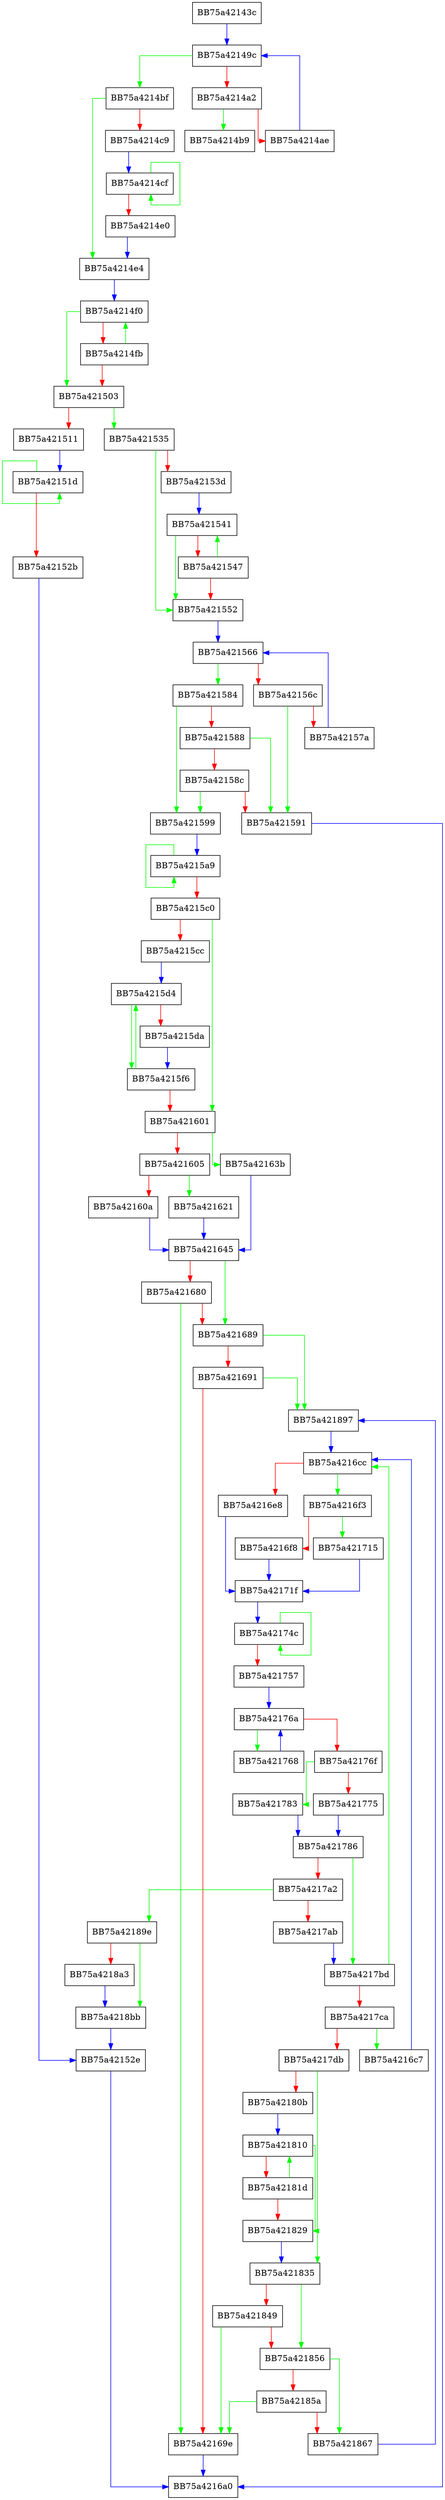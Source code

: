 digraph inflate_table {
  node [shape="box"];
  graph [splines=ortho];
  BB75a42143c -> BB75a42149c [color="blue"];
  BB75a42149c -> BB75a4214bf [color="green"];
  BB75a42149c -> BB75a4214a2 [color="red"];
  BB75a4214a2 -> BB75a4214b9 [color="green"];
  BB75a4214a2 -> BB75a4214ae [color="red"];
  BB75a4214ae -> BB75a42149c [color="blue"];
  BB75a4214bf -> BB75a4214e4 [color="green"];
  BB75a4214bf -> BB75a4214c9 [color="red"];
  BB75a4214c9 -> BB75a4214cf [color="blue"];
  BB75a4214cf -> BB75a4214cf [color="green"];
  BB75a4214cf -> BB75a4214e0 [color="red"];
  BB75a4214e0 -> BB75a4214e4 [color="blue"];
  BB75a4214e4 -> BB75a4214f0 [color="blue"];
  BB75a4214f0 -> BB75a421503 [color="green"];
  BB75a4214f0 -> BB75a4214fb [color="red"];
  BB75a4214fb -> BB75a4214f0 [color="green"];
  BB75a4214fb -> BB75a421503 [color="red"];
  BB75a421503 -> BB75a421535 [color="green"];
  BB75a421503 -> BB75a421511 [color="red"];
  BB75a421511 -> BB75a42151d [color="blue"];
  BB75a42151d -> BB75a42151d [color="green"];
  BB75a42151d -> BB75a42152b [color="red"];
  BB75a42152b -> BB75a42152e [color="blue"];
  BB75a42152e -> BB75a4216a0 [color="blue"];
  BB75a421535 -> BB75a421552 [color="green"];
  BB75a421535 -> BB75a42153d [color="red"];
  BB75a42153d -> BB75a421541 [color="blue"];
  BB75a421541 -> BB75a421552 [color="green"];
  BB75a421541 -> BB75a421547 [color="red"];
  BB75a421547 -> BB75a421541 [color="green"];
  BB75a421547 -> BB75a421552 [color="red"];
  BB75a421552 -> BB75a421566 [color="blue"];
  BB75a421566 -> BB75a421584 [color="green"];
  BB75a421566 -> BB75a42156c [color="red"];
  BB75a42156c -> BB75a421591 [color="green"];
  BB75a42156c -> BB75a42157a [color="red"];
  BB75a42157a -> BB75a421566 [color="blue"];
  BB75a421584 -> BB75a421599 [color="green"];
  BB75a421584 -> BB75a421588 [color="red"];
  BB75a421588 -> BB75a421591 [color="green"];
  BB75a421588 -> BB75a42158c [color="red"];
  BB75a42158c -> BB75a421599 [color="green"];
  BB75a42158c -> BB75a421591 [color="red"];
  BB75a421591 -> BB75a4216a0 [color="blue"];
  BB75a421599 -> BB75a4215a9 [color="blue"];
  BB75a4215a9 -> BB75a4215a9 [color="green"];
  BB75a4215a9 -> BB75a4215c0 [color="red"];
  BB75a4215c0 -> BB75a421601 [color="green"];
  BB75a4215c0 -> BB75a4215cc [color="red"];
  BB75a4215cc -> BB75a4215d4 [color="blue"];
  BB75a4215d4 -> BB75a4215f6 [color="green"];
  BB75a4215d4 -> BB75a4215da [color="red"];
  BB75a4215da -> BB75a4215f6 [color="blue"];
  BB75a4215f6 -> BB75a4215d4 [color="green"];
  BB75a4215f6 -> BB75a421601 [color="red"];
  BB75a421601 -> BB75a42163b [color="green"];
  BB75a421601 -> BB75a421605 [color="red"];
  BB75a421605 -> BB75a421621 [color="green"];
  BB75a421605 -> BB75a42160a [color="red"];
  BB75a42160a -> BB75a421645 [color="blue"];
  BB75a421621 -> BB75a421645 [color="blue"];
  BB75a42163b -> BB75a421645 [color="blue"];
  BB75a421645 -> BB75a421689 [color="green"];
  BB75a421645 -> BB75a421680 [color="red"];
  BB75a421680 -> BB75a42169e [color="green"];
  BB75a421680 -> BB75a421689 [color="red"];
  BB75a421689 -> BB75a421897 [color="green"];
  BB75a421689 -> BB75a421691 [color="red"];
  BB75a421691 -> BB75a421897 [color="green"];
  BB75a421691 -> BB75a42169e [color="red"];
  BB75a42169e -> BB75a4216a0 [color="blue"];
  BB75a4216c7 -> BB75a4216cc [color="blue"];
  BB75a4216cc -> BB75a4216f3 [color="green"];
  BB75a4216cc -> BB75a4216e8 [color="red"];
  BB75a4216e8 -> BB75a42171f [color="blue"];
  BB75a4216f3 -> BB75a421715 [color="green"];
  BB75a4216f3 -> BB75a4216f8 [color="red"];
  BB75a4216f8 -> BB75a42171f [color="blue"];
  BB75a421715 -> BB75a42171f [color="blue"];
  BB75a42171f -> BB75a42174c [color="blue"];
  BB75a42174c -> BB75a42174c [color="green"];
  BB75a42174c -> BB75a421757 [color="red"];
  BB75a421757 -> BB75a42176a [color="blue"];
  BB75a421768 -> BB75a42176a [color="blue"];
  BB75a42176a -> BB75a421768 [color="green"];
  BB75a42176a -> BB75a42176f [color="red"];
  BB75a42176f -> BB75a421783 [color="green"];
  BB75a42176f -> BB75a421775 [color="red"];
  BB75a421775 -> BB75a421786 [color="blue"];
  BB75a421783 -> BB75a421786 [color="blue"];
  BB75a421786 -> BB75a4217bd [color="green"];
  BB75a421786 -> BB75a4217a2 [color="red"];
  BB75a4217a2 -> BB75a42189e [color="green"];
  BB75a4217a2 -> BB75a4217ab [color="red"];
  BB75a4217ab -> BB75a4217bd [color="blue"];
  BB75a4217bd -> BB75a4216cc [color="green"];
  BB75a4217bd -> BB75a4217ca [color="red"];
  BB75a4217ca -> BB75a4216c7 [color="green"];
  BB75a4217ca -> BB75a4217db [color="red"];
  BB75a4217db -> BB75a421835 [color="green"];
  BB75a4217db -> BB75a42180b [color="red"];
  BB75a42180b -> BB75a421810 [color="blue"];
  BB75a421810 -> BB75a421829 [color="green"];
  BB75a421810 -> BB75a42181d [color="red"];
  BB75a42181d -> BB75a421810 [color="green"];
  BB75a42181d -> BB75a421829 [color="red"];
  BB75a421829 -> BB75a421835 [color="blue"];
  BB75a421835 -> BB75a421856 [color="green"];
  BB75a421835 -> BB75a421849 [color="red"];
  BB75a421849 -> BB75a42169e [color="green"];
  BB75a421849 -> BB75a421856 [color="red"];
  BB75a421856 -> BB75a421867 [color="green"];
  BB75a421856 -> BB75a42185a [color="red"];
  BB75a42185a -> BB75a42169e [color="green"];
  BB75a42185a -> BB75a421867 [color="red"];
  BB75a421867 -> BB75a421897 [color="blue"];
  BB75a421897 -> BB75a4216cc [color="blue"];
  BB75a42189e -> BB75a4218bb [color="green"];
  BB75a42189e -> BB75a4218a3 [color="red"];
  BB75a4218a3 -> BB75a4218bb [color="blue"];
  BB75a4218bb -> BB75a42152e [color="blue"];
}